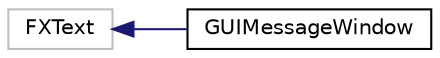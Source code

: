 digraph "Graphical Class Hierarchy"
{
  edge [fontname="Helvetica",fontsize="10",labelfontname="Helvetica",labelfontsize="10"];
  node [fontname="Helvetica",fontsize="10",shape=record];
  rankdir="LR";
  Node1074 [label="FXText",height=0.2,width=0.4,color="grey75", fillcolor="white", style="filled"];
  Node1074 -> Node0 [dir="back",color="midnightblue",fontsize="10",style="solid",fontname="Helvetica"];
  Node0 [label="GUIMessageWindow",height=0.2,width=0.4,color="black", fillcolor="white", style="filled",URL="$d2/db3/class_g_u_i_message_window.html",tooltip="A logging window for the gui. "];
}
